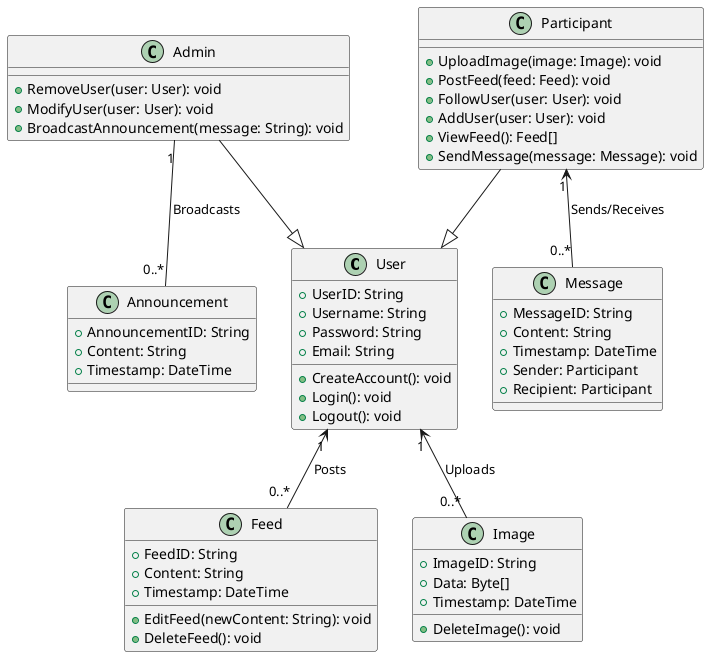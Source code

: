 @startuml CommunityConnect Class Diagram

class User {
    +UserID: String
    +Username: String
    +Password: String
    +Email: String
    +CreateAccount(): void
    +Login(): void
    +Logout(): void
}

class Admin {
    +RemoveUser(user: User): void
    +ModifyUser(user: User): void
    +BroadcastAnnouncement(message: String): void
}

Admin --|> User

class Participant {
    +UploadImage(image: Image): void
    +PostFeed(feed: Feed): void
    +FollowUser(user: User): void
    +AddUser(user: User): void
    +ViewFeed(): Feed[]
    +SendMessage(message: Message): void
}
Participant --|> User

class Feed {
    +FeedID: String
    +Content: String
    +Timestamp: DateTime
    +EditFeed(newContent: String): void
    +DeleteFeed(): void
}

class Image {
    +ImageID: String
    +Data: Byte[]
    +Timestamp: DateTime
    +DeleteImage(): void
}

class Message {
    +MessageID: String
    +Content: String
    +Timestamp: DateTime
    +Sender: Participant
    +Recipient: Participant
}

class Announcement {
    +AnnouncementID: String
    +Content: String
    +Timestamp: DateTime
}

User "1" <-- "0..*" Feed : Posts
User "1" <-- "0..*" Image : Uploads
Participant "1" <-- "0..*" Message : Sends/Receives
Admin "1" -- "0..*" Announcement : Broadcasts

@enduml

